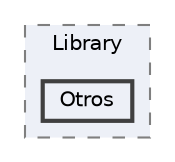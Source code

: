digraph "C:/Users/Isabela/Desktop/INGENIERÍA/Programación II/Repositorios/pii_2024_2_equipo14/src/Library/Otros"
{
 // INTERACTIVE_SVG=YES
 // LATEX_PDF_SIZE
  bgcolor="transparent";
  edge [fontname=Helvetica,fontsize=10,labelfontname=Helvetica,labelfontsize=10];
  node [fontname=Helvetica,fontsize=10,shape=box,height=0.2,width=0.4];
  compound=true
  subgraph clusterdir_f741251061e5c7c7ed48ab45c3348f11 {
    graph [ bgcolor="#edf0f7", pencolor="grey50", label="Library", fontname=Helvetica,fontsize=10 style="filled,dashed", URL="dir_f741251061e5c7c7ed48ab45c3348f11.html",tooltip=""]
  dir_1bf831e3ee1b85e5f05f8f8626ece706 [label="Otros", fillcolor="#edf0f7", color="grey25", style="filled,bold", URL="dir_1bf831e3ee1b85e5f05f8f8626ece706.html",tooltip=""];
  }
}
